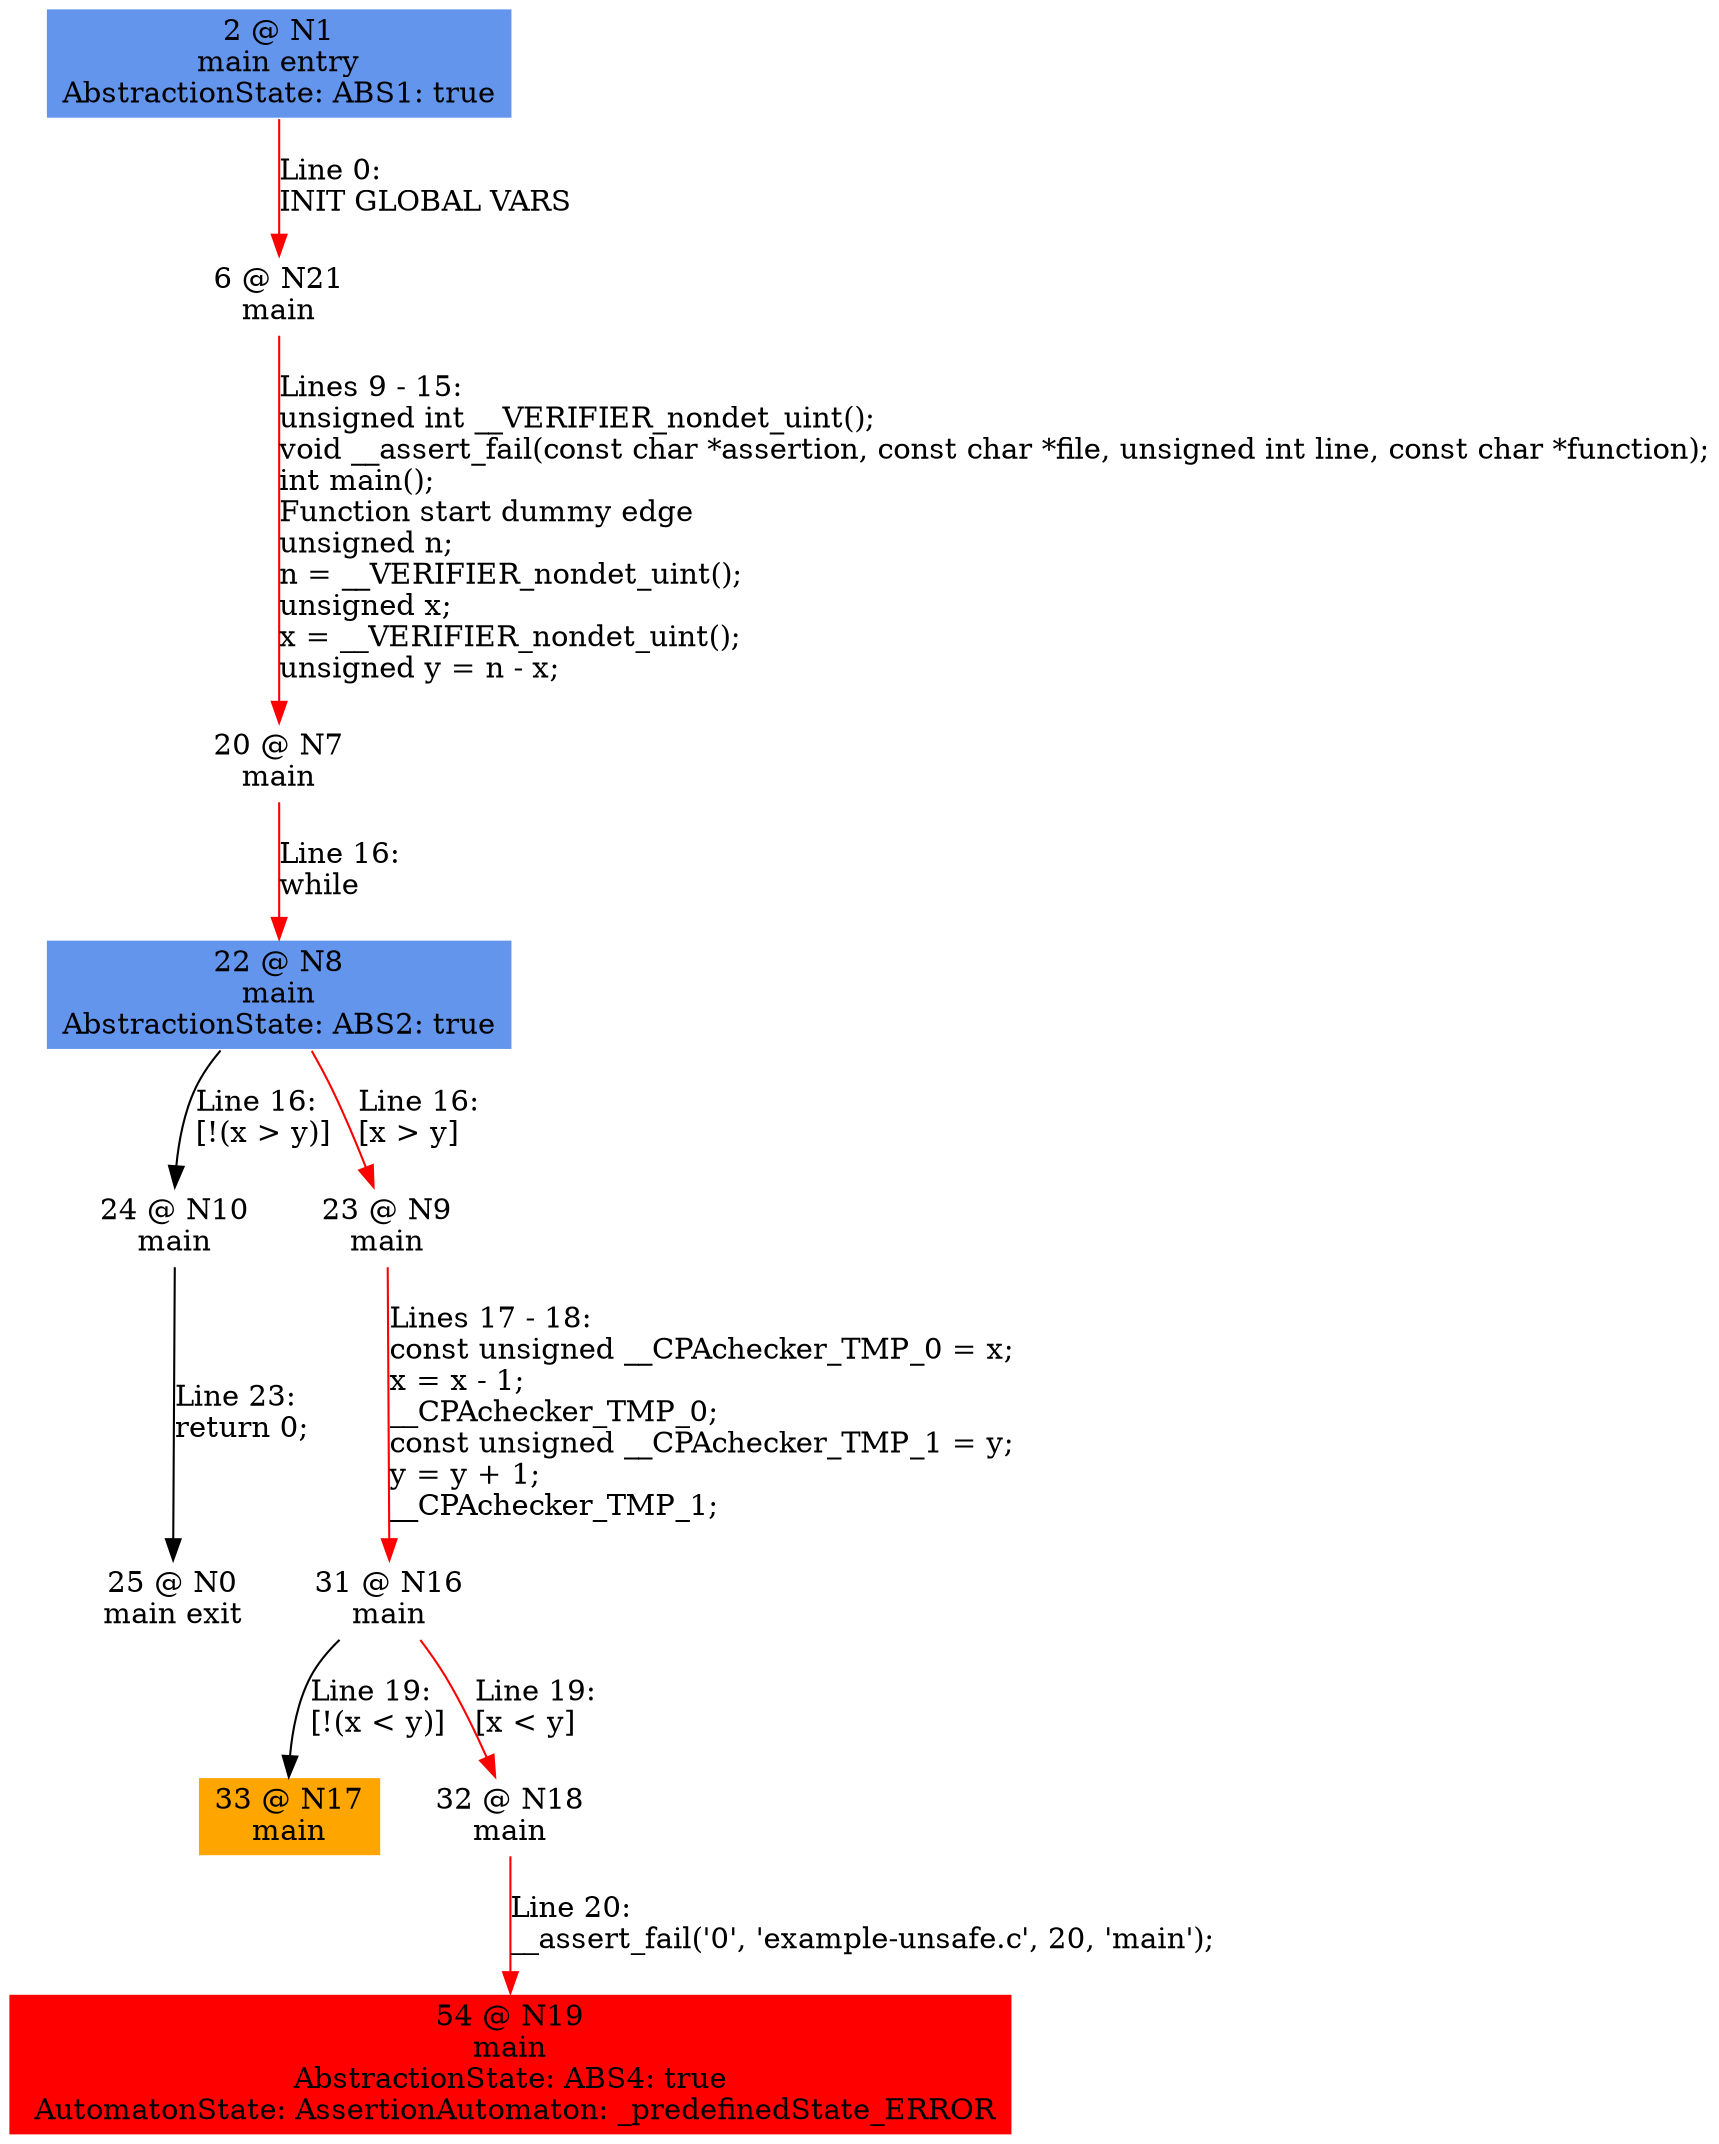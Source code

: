 digraph ARG {
node [style="filled" shape="box" color="white"]
2 [fillcolor="cornflowerblue" label="2 @ N1\nmain entry\nAbstractionState: ABS1: true\n" id="2"]
6 [label="6 @ N21\nmain\n" id="6"]
20 [label="20 @ N7\nmain\n" id="20"]
22 [fillcolor="cornflowerblue" label="22 @ N8\nmain\nAbstractionState: ABS2: true\n" id="22"]
24 [label="24 @ N10\nmain\n" id="24"]
25 [label="25 @ N0\nmain exit\n" id="25"]
23 [label="23 @ N9\nmain\n" id="23"]
31 [label="31 @ N16\nmain\n" id="31"]
33 [fillcolor="orange" label="33 @ N17\nmain\n" id="33"]
32 [label="32 @ N18\nmain\n" id="32"]
54 [fillcolor="red" label="54 @ N19\nmain\nAbstractionState: ABS4: true\n AutomatonState: AssertionAutomaton: _predefinedState_ERROR\n" id="54"]
2 -> 6 [color="red" label="Line 0: \lINIT GLOBAL VARS\l" id="2 -> 6"]
6 -> 20 [color="red" label="Lines 9 - 15: \lunsigned int __VERIFIER_nondet_uint();\lvoid __assert_fail(const char *assertion, const char *file, unsigned int line, const char *function);\lint main();\lFunction start dummy edge\lunsigned n;\ln = __VERIFIER_nondet_uint();\lunsigned x;\lx = __VERIFIER_nondet_uint();\lunsigned y = n - x;\l" id="6 -> 20"]
20 -> 22 [color="red" label="Line 16: \lwhile\l" id="20 -> 22"]
22 -> 23 [color="red" label="Line 16: \l[x > y]\l" id="22 -> 23"]
22 -> 24 [label="Line 16: \l[!(x > y)]\l" id="22 -> 24"]
24 -> 25 [label="Line 23: \lreturn 0;\l" id="24 -> 25"]
23 -> 31 [color="red" label="Lines 17 - 18: \lconst unsigned __CPAchecker_TMP_0 = x;\lx = x - 1;\l__CPAchecker_TMP_0;\lconst unsigned __CPAchecker_TMP_1 = y;\ly = y + 1;\l__CPAchecker_TMP_1;\l" id="23 -> 31"]
31 -> 32 [color="red" label="Line 19: \l[x < y]\l" id="31 -> 32"]
31 -> 33 [label="Line 19: \l[!(x < y)]\l" id="31 -> 33"]
32 -> 54 [color="red" label="Line 20: \l__assert_fail('0', 'example-unsafe.c', 20, 'main');\l" id="32 -> 54"]
}
